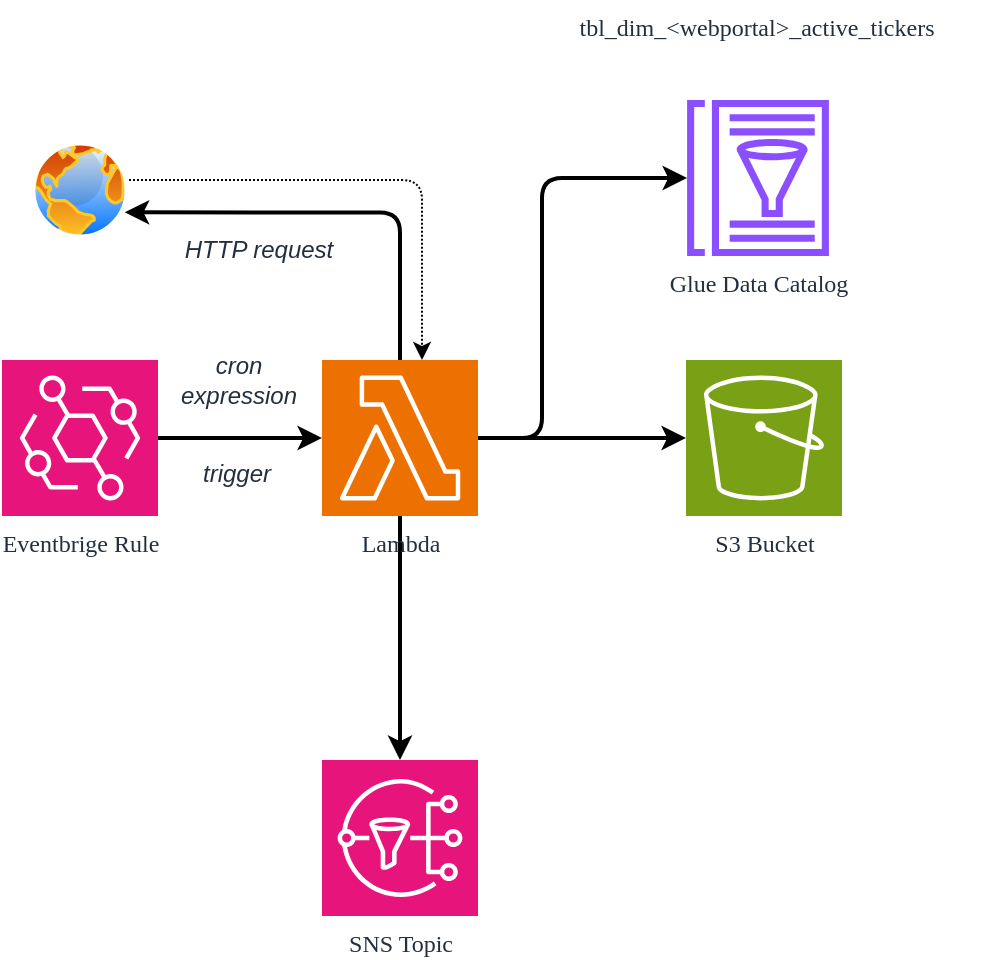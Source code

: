 <mxfile>
    <diagram id="pKuTH1ICYwYPupLKQnVR" name="built">
        <mxGraphModel dx="1075" dy="476" grid="1" gridSize="10" guides="1" tooltips="1" connect="1" arrows="1" fold="1" page="0" pageScale="1" pageWidth="850" pageHeight="1100" background="none" math="0" shadow="0">
            <root>
                <mxCell id="0"/>
                <mxCell id="1" parent="0"/>
                <mxCell id="XTuCKv0g9gNxLLCQ7Ozg-16" value="" style="rounded=1;whiteSpace=wrap;html=1;dashed=0;sketch=0;strokeColor=light-dark(#FFFFFF,#F0F0F0);align=center;verticalAlign=top;fontFamily=Helvetica;fontSize=12;fontColor=#232F3E;fontStyle=0;fillColor=none;arcSize=11;" parent="1" vertex="1">
                    <mxGeometry x="425" y="50" width="185" height="290" as="geometry"/>
                </mxCell>
                <mxCell id="XTuCKv0g9gNxLLCQ7Ozg-3" style="edgeStyle=orthogonalEdgeStyle;html=1;strokeWidth=2;" parent="1" source="XTuCKv0g9gNxLLCQ7Ozg-1" edge="1">
                    <mxGeometry relative="1" as="geometry">
                        <mxPoint x="300" y="249" as="targetPoint"/>
                    </mxGeometry>
                </mxCell>
                <mxCell id="XTuCKv0g9gNxLLCQ7Ozg-1" value="&lt;font face=&quot;Itau Display&quot;&gt;Eventbrige Rule&lt;/font&gt;" style="sketch=0;points=[[0,0,0],[0.25,0,0],[0.5,0,0],[0.75,0,0],[1,0,0],[0,1,0],[0.25,1,0],[0.5,1,0],[0.75,1,0],[1,1,0],[0,0.25,0],[0,0.5,0],[0,0.75,0],[1,0.25,0],[1,0.5,0],[1,0.75,0]];outlineConnect=0;fontColor=#232F3E;fillColor=#E7157B;strokeColor=#ffffff;dashed=0;verticalLabelPosition=bottom;verticalAlign=top;align=center;html=1;fontSize=12;fontStyle=0;aspect=fixed;shape=mxgraph.aws4.resourceIcon;resIcon=mxgraph.aws4.eventbridge;" parent="1" vertex="1">
                    <mxGeometry x="140" y="210" width="78" height="78" as="geometry"/>
                </mxCell>
                <mxCell id="XTuCKv0g9gNxLLCQ7Ozg-8" style="edgeStyle=orthogonalEdgeStyle;shape=connector;rounded=1;html=1;entryX=1;entryY=0.75;entryDx=0;entryDy=0;strokeColor=default;strokeWidth=2;align=center;verticalAlign=middle;fontFamily=Helvetica;fontSize=12;fontColor=#232F3E;fontStyle=0;labelBackgroundColor=default;endArrow=classic;" parent="1" source="XTuCKv0g9gNxLLCQ7Ozg-4" target="XTuCKv0g9gNxLLCQ7Ozg-7" edge="1">
                    <mxGeometry relative="1" as="geometry">
                        <Array as="points">
                            <mxPoint x="339" y="136"/>
                        </Array>
                    </mxGeometry>
                </mxCell>
                <mxCell id="XTuCKv0g9gNxLLCQ7Ozg-12" style="edgeStyle=orthogonalEdgeStyle;shape=connector;rounded=1;html=1;strokeColor=default;strokeWidth=2;align=center;verticalAlign=middle;fontFamily=Helvetica;fontSize=12;fontColor=#232F3E;fontStyle=0;labelBackgroundColor=default;endArrow=classic;" parent="1" source="XTuCKv0g9gNxLLCQ7Ozg-4" target="XTuCKv0g9gNxLLCQ7Ozg-11" edge="1">
                    <mxGeometry relative="1" as="geometry"/>
                </mxCell>
                <mxCell id="XTuCKv0g9gNxLLCQ7Ozg-15" style="edgeStyle=orthogonalEdgeStyle;shape=connector;rounded=1;html=1;strokeColor=default;strokeWidth=2;align=center;verticalAlign=middle;fontFamily=Helvetica;fontSize=12;fontColor=#232F3E;fontStyle=0;labelBackgroundColor=default;endArrow=classic;" parent="1" source="XTuCKv0g9gNxLLCQ7Ozg-4" target="XTuCKv0g9gNxLLCQ7Ozg-14" edge="1">
                    <mxGeometry relative="1" as="geometry">
                        <Array as="points">
                            <mxPoint x="410" y="249"/>
                            <mxPoint x="410" y="119"/>
                        </Array>
                    </mxGeometry>
                </mxCell>
                <mxCell id="3" style="edgeStyle=orthogonalEdgeStyle;html=1;strokeWidth=2;curved=1;" parent="1" source="XTuCKv0g9gNxLLCQ7Ozg-4" target="2" edge="1">
                    <mxGeometry relative="1" as="geometry"/>
                </mxCell>
                <mxCell id="XTuCKv0g9gNxLLCQ7Ozg-4" value="&lt;font face=&quot;Itau Display&quot;&gt;Lambda&lt;/font&gt;" style="sketch=0;points=[[0,0,0],[0.25,0,0],[0.5,0,0],[0.75,0,0],[1,0,0],[0,1,0],[0.25,1,0],[0.5,1,0],[0.75,1,0],[1,1,0],[0,0.25,0],[0,0.5,0],[0,0.75,0],[1,0.25,0],[1,0.5,0],[1,0.75,0]];outlineConnect=0;fontColor=#232F3E;fillColor=#ED7100;strokeColor=#ffffff;dashed=0;verticalLabelPosition=bottom;verticalAlign=top;align=center;html=1;fontSize=12;fontStyle=0;aspect=fixed;shape=mxgraph.aws4.resourceIcon;resIcon=mxgraph.aws4.lambda;fontFamily=Helvetica;" parent="1" vertex="1">
                    <mxGeometry x="300" y="210" width="78" height="78" as="geometry"/>
                </mxCell>
                <mxCell id="XTuCKv0g9gNxLLCQ7Ozg-5" value="&lt;i&gt;cron&lt;/i&gt;&lt;div&gt;&lt;i&gt;expression&lt;/i&gt;&lt;/div&gt;" style="text;html=1;align=center;verticalAlign=middle;resizable=0;points=[];autosize=1;strokeColor=none;fillColor=none;fontFamily=Helvetica;fontSize=12;fontColor=#232F3E;fontStyle=0;" parent="1" vertex="1">
                    <mxGeometry x="218" y="200" width="80" height="40" as="geometry"/>
                </mxCell>
                <mxCell id="XTuCKv0g9gNxLLCQ7Ozg-6" value="&lt;i&gt;trigger&lt;/i&gt;" style="text;html=1;align=center;verticalAlign=middle;resizable=0;points=[];autosize=1;strokeColor=none;fillColor=none;fontFamily=Helvetica;fontSize=12;fontColor=#232F3E;fontStyle=0;" parent="1" vertex="1">
                    <mxGeometry x="227" y="252" width="60" height="30" as="geometry"/>
                </mxCell>
                <mxCell id="XTuCKv0g9gNxLLCQ7Ozg-10" style="edgeStyle=orthogonalEdgeStyle;shape=connector;rounded=1;html=1;strokeColor=default;strokeWidth=1;align=center;verticalAlign=middle;fontFamily=Helvetica;fontSize=12;fontColor=#232F3E;fontStyle=0;labelBackgroundColor=default;endArrow=classic;dashed=1;dashPattern=1 1;" parent="1" source="XTuCKv0g9gNxLLCQ7Ozg-7" target="XTuCKv0g9gNxLLCQ7Ozg-4" edge="1">
                    <mxGeometry relative="1" as="geometry">
                        <mxPoint x="360" y="200" as="targetPoint"/>
                        <Array as="points">
                            <mxPoint x="350" y="120"/>
                        </Array>
                    </mxGeometry>
                </mxCell>
                <mxCell id="XTuCKv0g9gNxLLCQ7Ozg-7" value="" style="image;aspect=fixed;perimeter=ellipsePerimeter;html=1;align=center;shadow=0;dashed=0;spacingTop=3;image=img/lib/active_directory/internet_globe.svg;sketch=0;strokeColor=#ffffff;verticalAlign=top;fontFamily=Helvetica;fontSize=12;fontColor=#232F3E;fontStyle=0;fillColor=#ED7100;" parent="1" vertex="1">
                    <mxGeometry x="154" y="100" width="50" height="50" as="geometry"/>
                </mxCell>
                <mxCell id="XTuCKv0g9gNxLLCQ7Ozg-9" value="&lt;i&gt;HTTP request&lt;/i&gt;" style="text;html=1;align=center;verticalAlign=middle;resizable=0;points=[];autosize=1;strokeColor=none;fillColor=none;fontFamily=Helvetica;fontSize=12;fontColor=#232F3E;fontStyle=0;" parent="1" vertex="1">
                    <mxGeometry x="218" y="140" width="100" height="30" as="geometry"/>
                </mxCell>
                <mxCell id="XTuCKv0g9gNxLLCQ7Ozg-11" value="&lt;font face=&quot;Itau Display&quot;&gt;S3 Bucket&lt;/font&gt;" style="sketch=0;points=[[0,0,0],[0.25,0,0],[0.5,0,0],[0.75,0,0],[1,0,0],[0,1,0],[0.25,1,0],[0.5,1,0],[0.75,1,0],[1,1,0],[0,0.25,0],[0,0.5,0],[0,0.75,0],[1,0.25,0],[1,0.5,0],[1,0.75,0]];outlineConnect=0;fontColor=#232F3E;fillColor=#7AA116;strokeColor=#ffffff;dashed=0;verticalLabelPosition=bottom;verticalAlign=top;align=center;html=1;fontSize=12;fontStyle=0;aspect=fixed;shape=mxgraph.aws4.resourceIcon;resIcon=mxgraph.aws4.s3;fontFamily=Helvetica;" parent="1" vertex="1">
                    <mxGeometry x="482" y="210" width="78" height="78" as="geometry"/>
                </mxCell>
                <mxCell id="XTuCKv0g9gNxLLCQ7Ozg-14" value="&lt;font face=&quot;Itau Display&quot;&gt;Glue Data Catalog&lt;/font&gt;" style="sketch=0;outlineConnect=0;fontColor=#232F3E;gradientColor=none;fillColor=#8C4FFF;strokeColor=none;dashed=0;verticalLabelPosition=bottom;verticalAlign=top;align=center;html=1;fontSize=12;fontStyle=0;aspect=fixed;pointerEvents=1;shape=mxgraph.aws4.glue_data_catalog;fontFamily=Helvetica;" parent="1" vertex="1">
                    <mxGeometry x="482" y="80" width="72" height="78" as="geometry"/>
                </mxCell>
                <mxCell id="XTuCKv0g9gNxLLCQ7Ozg-18" value="&lt;font face=&quot;Itau Display&quot;&gt;tbl_dim_&amp;lt;webportal&amp;gt;_active_tickers&lt;/font&gt;" style="rounded=1;whiteSpace=wrap;html=1;dashed=0;sketch=0;strokeColor=none;align=center;verticalAlign=top;fontFamily=Helvetica;fontSize=12;fontColor=#232F3E;fontStyle=0;fillColor=light-dark(#FFFFFF,#222222);arcSize=50;" parent="1" vertex="1">
                    <mxGeometry x="399.87" y="30" width="235.25" height="30" as="geometry"/>
                </mxCell>
                <mxCell id="2" value="&lt;font face=&quot;Itau Display&quot;&gt;SNS Topic&lt;/font&gt;" style="sketch=0;points=[[0,0,0],[0.25,0,0],[0.5,0,0],[0.75,0,0],[1,0,0],[0,1,0],[0.25,1,0],[0.5,1,0],[0.75,1,0],[1,1,0],[0,0.25,0],[0,0.5,0],[0,0.75,0],[1,0.25,0],[1,0.5,0],[1,0.75,0]];outlineConnect=0;fontColor=#232F3E;fillColor=#E7157B;strokeColor=#ffffff;dashed=0;verticalLabelPosition=bottom;verticalAlign=top;align=center;html=1;fontSize=12;fontStyle=0;aspect=fixed;shape=mxgraph.aws4.resourceIcon;resIcon=mxgraph.aws4.sns;" parent="1" vertex="1">
                    <mxGeometry x="300" y="410" width="78" height="78" as="geometry"/>
                </mxCell>
            </root>
        </mxGraphModel>
    </diagram>
    <diagram id="RWrHrZze-gxeabXmb29H" name="ideal">
        <mxGraphModel dx="882" dy="476" grid="1" gridSize="10" guides="1" tooltips="1" connect="1" arrows="1" fold="1" page="1" pageScale="1" pageWidth="850" pageHeight="1100" math="0" shadow="0">
            <root>
                <mxCell id="0"/>
                <mxCell id="1" parent="0"/>
                <mxCell id="4T9lWTJIlXZsUh2QOXiw-1" value="" style="points=[[0,0,0],[0.25,0,0],[0.5,0,0],[0.75,0,0],[1,0,0],[0,1,0],[0.25,1,0],[0.5,1,0],[0.75,1,0],[1,1,0],[0,0.25,0],[0,0.5,0],[0,0.75,0],[1,0.25,0],[1,0.5,0],[1,0.75,0]];outlineConnect=0;fontColor=#232F3E;fillColor=#E7157B;strokeColor=#ffffff;dashed=0;verticalLabelPosition=bottom;verticalAlign=top;align=center;html=1;fontSize=12;fontStyle=0;aspect=fixed;shape=mxgraph.aws4.resourceIcon;resIcon=mxgraph.aws4.eventbridge;rounded=0;" parent="1" vertex="1">
                    <mxGeometry x="200" y="210" width="78" height="78" as="geometry"/>
                </mxCell>
                <mxCell id="4T9lWTJIlXZsUh2QOXiw-2" style="edgeStyle=orthogonalEdgeStyle;html=1;strokeWidth=2;curved=1;rounded=0;" parent="1" source="4T9lWTJIlXZsUh2QOXiw-4" target="4T9lWTJIlXZsUh2QOXiw-5" edge="1">
                    <mxGeometry relative="1" as="geometry"/>
                </mxCell>
                <mxCell id="4T9lWTJIlXZsUh2QOXiw-3" style="edgeStyle=orthogonalEdgeStyle;shape=connector;curved=1;rounded=0;html=1;strokeColor=default;strokeWidth=2;align=center;verticalAlign=middle;fontFamily=Helvetica;fontSize=11;fontColor=default;labelBackgroundColor=default;endArrow=classic;" parent="1" source="4T9lWTJIlXZsUh2QOXiw-4" target="4T9lWTJIlXZsUh2QOXiw-13" edge="1">
                    <mxGeometry relative="1" as="geometry"/>
                </mxCell>
                <mxCell id="4T9lWTJIlXZsUh2QOXiw-4" value="" style="points=[[0,0,0],[0.25,0,0],[0.5,0,0],[0.75,0,0],[1,0,0],[0,1,0],[0.25,1,0],[0.5,1,0],[0.75,1,0],[1,1,0],[0,0.25,0],[0,0.5,0],[0,0.75,0],[1,0.25,0],[1,0.5,0],[1,0.75,0]];outlineConnect=0;fontColor=#232F3E;fillColor=#ED7100;strokeColor=#ffffff;dashed=0;verticalLabelPosition=bottom;verticalAlign=top;align=center;html=1;fontSize=12;fontStyle=0;aspect=fixed;shape=mxgraph.aws4.resourceIcon;resIcon=mxgraph.aws4.lambda;rounded=0;" parent="1" vertex="1">
                    <mxGeometry x="320" y="210" width="78" height="78" as="geometry"/>
                </mxCell>
                <mxCell id="4T9lWTJIlXZsUh2QOXiw-5" value="" style="points=[[0,0,0],[0.25,0,0],[0.5,0,0],[0.75,0,0],[1,0,0],[0,1,0],[0.25,1,0],[0.5,1,0],[0.75,1,0],[1,1,0],[0,0.25,0],[0,0.5,0],[0,0.75,0],[1,0.25,0],[1,0.5,0],[1,0.75,0]];outlineConnect=0;fontColor=#232F3E;fillColor=#C925D1;strokeColor=#ffffff;dashed=0;verticalLabelPosition=bottom;verticalAlign=top;align=center;html=1;fontSize=12;fontStyle=0;aspect=fixed;shape=mxgraph.aws4.resourceIcon;resIcon=mxgraph.aws4.dynamodb;rounded=0;" parent="1" vertex="1">
                    <mxGeometry x="320" y="80" width="78" height="78" as="geometry"/>
                </mxCell>
                <mxCell id="4T9lWTJIlXZsUh2QOXiw-6" style="edgeStyle=orthogonalEdgeStyle;html=1;strokeWidth=2;curved=1;rounded=0;" parent="1" source="4T9lWTJIlXZsUh2QOXiw-7" target="4T9lWTJIlXZsUh2QOXiw-8" edge="1">
                    <mxGeometry relative="1" as="geometry"/>
                </mxCell>
                <mxCell id="4T9lWTJIlXZsUh2QOXiw-7" value="" style="points=[[0,0,0],[0.25,0,0],[0.5,0,0],[0.75,0,0],[1,0,0],[0,1,0],[0.25,1,0],[0.5,1,0],[0.75,1,0],[1,1,0],[0,0.25,0],[0,0.5,0],[0,0.75,0],[1,0.25,0],[1,0.5,0],[1,0.75,0]];outlineConnect=0;fontColor=#232F3E;fillColor=#E7157B;strokeColor=#ffffff;dashed=0;verticalLabelPosition=bottom;verticalAlign=top;align=center;html=1;fontSize=12;fontStyle=0;aspect=fixed;shape=mxgraph.aws4.resourceIcon;resIcon=mxgraph.aws4.sqs;rounded=0;" parent="1" vertex="1">
                    <mxGeometry x="560" y="210" width="78" height="78" as="geometry"/>
                </mxCell>
                <mxCell id="4T9lWTJIlXZsUh2QOXiw-8" value="" style="points=[[0,0,0],[0.25,0,0],[0.5,0,0],[0.75,0,0],[1,0,0],[0,1,0],[0.25,1,0],[0.5,1,0],[0.75,1,0],[1,1,0],[0,0.25,0],[0,0.5,0],[0,0.75,0],[1,0.25,0],[1,0.5,0],[1,0.75,0]];outlineConnect=0;fontColor=#232F3E;fillColor=#ED7100;strokeColor=#ffffff;dashed=0;verticalLabelPosition=bottom;verticalAlign=top;align=center;html=1;fontSize=12;fontStyle=0;aspect=fixed;shape=mxgraph.aws4.resourceIcon;resIcon=mxgraph.aws4.lambda;rounded=0;" parent="1" vertex="1">
                    <mxGeometry x="680" y="210" width="78" height="78" as="geometry"/>
                </mxCell>
                <mxCell id="4T9lWTJIlXZsUh2QOXiw-9" value="" style="points=[[0,0,0],[0.25,0,0],[0.5,0,0],[0.75,0,0],[1,0,0],[0,1,0],[0.25,1,0],[0.5,1,0],[0.75,1,0],[1,1,0],[0,0.25,0],[0,0.5,0],[0,0.75,0],[1,0.25,0],[1,0.5,0],[1,0.75,0]];outlineConnect=0;fontColor=#232F3E;fillColor=#C925D1;strokeColor=#ffffff;dashed=0;verticalLabelPosition=bottom;verticalAlign=top;align=center;html=1;fontSize=12;fontStyle=0;aspect=fixed;shape=mxgraph.aws4.resourceIcon;resIcon=mxgraph.aws4.dynamodb;rounded=0;" parent="1" vertex="1">
                    <mxGeometry x="800" y="210" width="78" height="78" as="geometry"/>
                </mxCell>
                <mxCell id="4T9lWTJIlXZsUh2QOXiw-10" style="edgeStyle=orthogonalEdgeStyle;html=1;entryX=0;entryY=0.5;entryDx=0;entryDy=0;entryPerimeter=0;strokeWidth=2;curved=1;rounded=0;" parent="1" source="4T9lWTJIlXZsUh2QOXiw-1" target="4T9lWTJIlXZsUh2QOXiw-4" edge="1">
                    <mxGeometry relative="1" as="geometry"/>
                </mxCell>
                <mxCell id="4T9lWTJIlXZsUh2QOXiw-11" style="edgeStyle=orthogonalEdgeStyle;html=1;entryX=0;entryY=0.5;entryDx=0;entryDy=0;entryPerimeter=0;curved=1;strokeWidth=2;rounded=0;" parent="1" source="4T9lWTJIlXZsUh2QOXiw-8" target="4T9lWTJIlXZsUh2QOXiw-9" edge="1">
                    <mxGeometry relative="1" as="geometry"/>
                </mxCell>
                <mxCell id="4T9lWTJIlXZsUh2QOXiw-12" style="edgeStyle=orthogonalEdgeStyle;shape=connector;curved=1;rounded=0;html=1;strokeColor=default;strokeWidth=2;align=center;verticalAlign=middle;fontFamily=Helvetica;fontSize=11;fontColor=default;labelBackgroundColor=default;endArrow=classic;" parent="1" source="4T9lWTJIlXZsUh2QOXiw-13" target="4T9lWTJIlXZsUh2QOXiw-7" edge="1">
                    <mxGeometry relative="1" as="geometry"/>
                </mxCell>
                <mxCell id="4T9lWTJIlXZsUh2QOXiw-13" value="" style="sketch=0;points=[[0,0,0],[0.25,0,0],[0.5,0,0],[0.75,0,0],[1,0,0],[0,1,0],[0.25,1,0],[0.5,1,0],[0.75,1,0],[1,1,0],[0,0.25,0],[0,0.5,0],[0,0.75,0],[1,0.25,0],[1,0.5,0],[1,0.75,0]];outlineConnect=0;fontColor=#232F3E;fillColor=#E7157B;strokeColor=#ffffff;dashed=0;verticalLabelPosition=bottom;verticalAlign=top;align=center;html=1;fontSize=12;fontStyle=0;aspect=fixed;shape=mxgraph.aws4.resourceIcon;resIcon=mxgraph.aws4.sns;fontFamily=Helvetica;labelBackgroundColor=default;" parent="1" vertex="1">
                    <mxGeometry x="440" y="210" width="78" height="78" as="geometry"/>
                </mxCell>
            </root>
        </mxGraphModel>
    </diagram>
    <diagram id="nYgXCQ_IGjsGC3Td55zd" name="Page-3">
        <mxGraphModel dx="1075" dy="876" grid="1" gridSize="10" guides="1" tooltips="1" connect="1" arrows="1" fold="1" page="0" pageScale="1" pageWidth="850" pageHeight="1100" math="0" shadow="0">
            <root>
                <mxCell id="0"/>
                <mxCell id="1" parent="0"/>
                <mxCell id="sRY_Xw8htGY2SRkkOrzN-2" style="edgeStyle=orthogonalEdgeStyle;html=1;strokeWidth=2;" parent="1" source="KQP_6hiZN2o2CbKsak0q-1" target="KQP_6hiZN2o2CbKsak0q-2" edge="1">
                    <mxGeometry relative="1" as="geometry"/>
                </mxCell>
                <mxCell id="KQP_6hiZN2o2CbKsak0q-1" value="&lt;font face=&quot;Itau Display&quot;&gt;Eventbridge&lt;/font&gt;" style="sketch=0;points=[[0,0,0],[0.25,0,0],[0.5,0,0],[0.75,0,0],[1,0,0],[0,1,0],[0.25,1,0],[0.5,1,0],[0.75,1,0],[1,1,0],[0,0.25,0],[0,0.5,0],[0,0.75,0],[1,0.25,0],[1,0.5,0],[1,0.75,0]];outlineConnect=0;fontColor=#232F3E;fillColor=#E7157B;strokeColor=#ffffff;dashed=0;verticalLabelPosition=bottom;verticalAlign=top;align=center;html=1;fontSize=12;fontStyle=0;aspect=fixed;shape=mxgraph.aws4.resourceIcon;resIcon=mxgraph.aws4.eventbridge;" parent="1" vertex="1">
                    <mxGeometry x="830" y="710" width="78" height="78" as="geometry"/>
                </mxCell>
                <mxCell id="sRY_Xw8htGY2SRkkOrzN-3" style="edgeStyle=orthogonalEdgeStyle;shape=connector;rounded=1;html=1;strokeColor=default;strokeWidth=2;align=center;verticalAlign=middle;fontFamily=Helvetica;fontSize=11;fontColor=default;labelBackgroundColor=default;endArrow=classic;" parent="1" source="KQP_6hiZN2o2CbKsak0q-2" edge="1">
                    <mxGeometry relative="1" as="geometry">
                        <mxPoint x="1150.0" y="749" as="targetPoint"/>
                    </mxGeometry>
                </mxCell>
                <mxCell id="sRY_Xw8htGY2SRkkOrzN-4" style="edgeStyle=orthogonalEdgeStyle;shape=connector;rounded=1;html=1;strokeColor=default;strokeWidth=2;align=center;verticalAlign=middle;fontFamily=Helvetica;fontSize=11;fontColor=default;labelBackgroundColor=default;endArrow=classic;" parent="1" source="KQP_6hiZN2o2CbKsak0q-2" edge="1">
                    <mxGeometry relative="1" as="geometry">
                        <mxPoint x="1153.545" y="599.077" as="targetPoint"/>
                        <Array as="points">
                            <mxPoint x="1100" y="749"/>
                            <mxPoint x="1100" y="599"/>
                        </Array>
                    </mxGeometry>
                </mxCell>
                <mxCell id="sRY_Xw8htGY2SRkkOrzN-11" style="edgeStyle=orthogonalEdgeStyle;shape=connector;rounded=1;html=1;strokeColor=default;strokeWidth=2;align=center;verticalAlign=middle;fontFamily=Helvetica;fontSize=11;fontColor=default;labelBackgroundColor=default;endArrow=classic;" parent="1" target="sRY_Xw8htGY2SRkkOrzN-10" edge="1">
                    <mxGeometry relative="1" as="geometry">
                        <mxPoint x="1030" y="820" as="sourcePoint"/>
                        <Array as="points">
                            <mxPoint x="1029" y="870"/>
                            <mxPoint x="1029" y="870"/>
                        </Array>
                    </mxGeometry>
                </mxCell>
                <mxCell id="KQP_6hiZN2o2CbKsak0q-2" value="Lambda&lt;div&gt;&lt;i&gt;&lt;font style=&quot;font-size: 10px;&quot; face=&quot;Helvetica&quot;&gt;get-b3-stock-tickers&lt;/font&gt;&lt;/i&gt;&lt;/div&gt;" style="sketch=0;points=[[0,0,0],[0.25,0,0],[0.5,0,0],[0.75,0,0],[1,0,0],[0,1,0],[0.25,1,0],[0.5,1,0],[0.75,1,0],[1,1,0],[0,0.25,0],[0,0.5,0],[0,0.75,0],[1,0.25,0],[1,0.5,0],[1,0.75,0]];outlineConnect=0;fontColor=#232F3E;fillColor=#ED7100;strokeColor=#ffffff;dashed=0;verticalLabelPosition=bottom;verticalAlign=top;align=center;html=1;fontSize=12;fontStyle=0;aspect=fixed;shape=mxgraph.aws4.resourceIcon;resIcon=mxgraph.aws4.lambda;fontFamily=Itau Display;" parent="1" vertex="1">
                    <mxGeometry x="990" y="710" width="78" height="78" as="geometry"/>
                </mxCell>
                <mxCell id="sRY_Xw8htGY2SRkkOrzN-8" value="Trigger" style="text;html=1;align=center;verticalAlign=middle;resizable=0;points=[];autosize=1;strokeColor=none;fillColor=none;fontFamily=Helvetica;fontSize=11;fontColor=default;labelBackgroundColor=none;fontStyle=2" parent="1" vertex="1">
                    <mxGeometry x="919" y="720" width="60" height="30" as="geometry"/>
                </mxCell>
                <mxCell id="sRY_Xw8htGY2SRkkOrzN-9" value="Cron Expr" style="text;html=1;align=center;verticalAlign=middle;resizable=0;points=[];autosize=1;strokeColor=none;fillColor=none;fontFamily=Helvetica;fontSize=11;fontColor=default;labelBackgroundColor=none;fontStyle=2" parent="1" vertex="1">
                    <mxGeometry x="914" y="748" width="70" height="30" as="geometry"/>
                </mxCell>
                <mxCell id="sRY_Xw8htGY2SRkkOrzN-14" style="edgeStyle=orthogonalEdgeStyle;shape=connector;rounded=1;html=1;strokeColor=default;strokeWidth=2;align=center;verticalAlign=middle;fontFamily=Helvetica;fontSize=11;fontColor=default;labelBackgroundColor=default;endArrow=classic;" parent="1" source="sRY_Xw8htGY2SRkkOrzN-10" target="sRY_Xw8htGY2SRkkOrzN-13" edge="1">
                    <mxGeometry relative="1" as="geometry"/>
                </mxCell>
                <mxCell id="sRY_Xw8htGY2SRkkOrzN-10" value="SNS Topic&lt;div&gt;&lt;i&gt;&lt;font style=&quot;font-size: 10px;&quot; face=&quot;Helvetica&quot;&gt;b3-stock-tickers&lt;/font&gt;&lt;/i&gt;&lt;/div&gt;" style="sketch=0;points=[[0,0,0],[0.25,0,0],[0.5,0,0],[0.75,0,0],[1,0,0],[0,1,0],[0.25,1,0],[0.5,1,0],[0.75,1,0],[1,1,0],[0,0.25,0],[0,0.5,0],[0,0.75,0],[1,0.25,0],[1,0.5,0],[1,0.75,0]];outlineConnect=0;fontColor=#232F3E;fillColor=#E7157B;strokeColor=#ffffff;dashed=0;verticalLabelPosition=bottom;verticalAlign=top;align=center;html=1;fontSize=12;fontStyle=0;aspect=fixed;shape=mxgraph.aws4.resourceIcon;resIcon=mxgraph.aws4.sns;fontFamily=Itau Display;labelBackgroundColor=none;" parent="1" vertex="1">
                    <mxGeometry x="990" y="870" width="78" height="78" as="geometry"/>
                </mxCell>
                <mxCell id="sRY_Xw8htGY2SRkkOrzN-16" style="edgeStyle=orthogonalEdgeStyle;shape=connector;rounded=1;html=1;strokeColor=default;strokeWidth=2;align=center;verticalAlign=middle;fontFamily=Helvetica;fontSize=11;fontColor=default;labelBackgroundColor=default;endArrow=classic;" parent="1" source="sRY_Xw8htGY2SRkkOrzN-13" target="sRY_Xw8htGY2SRkkOrzN-15" edge="1">
                    <mxGeometry relative="1" as="geometry"/>
                </mxCell>
                <mxCell id="sRY_Xw8htGY2SRkkOrzN-13" value="&lt;font face=&quot;Itau Display&quot;&gt;SQS Queue&lt;/font&gt;&lt;div&gt;&lt;i style=&quot;&quot;&gt;&lt;font style=&quot;font-size: 10px;&quot; face=&quot;Helvetica&quot;&gt;some-financial-kpi&lt;/font&gt;&lt;/i&gt;&lt;/div&gt;" style="sketch=0;points=[[0,0,0],[0.25,0,0],[0.5,0,0],[0.75,0,0],[1,0,0],[0,1,0],[0.25,1,0],[0.5,1,0],[0.75,1,0],[1,1,0],[0,0.25,0],[0,0.5,0],[0,0.75,0],[1,0.25,0],[1,0.5,0],[1,0.75,0]];outlineConnect=0;fontColor=#232F3E;fillColor=#E7157B;strokeColor=#ffffff;dashed=0;verticalLabelPosition=bottom;verticalAlign=top;align=center;html=1;fontSize=12;fontStyle=0;aspect=fixed;shape=mxgraph.aws4.resourceIcon;resIcon=mxgraph.aws4.sqs;fontFamily=Helvetica;labelBackgroundColor=none;" parent="1" vertex="1">
                    <mxGeometry x="1150" y="870" width="78" height="78" as="geometry"/>
                </mxCell>
                <mxCell id="sRY_Xw8htGY2SRkkOrzN-15" value="Lambda&lt;div&gt;&lt;i&gt;&lt;font style=&quot;font-size: 10px;&quot; face=&quot;Helvetica&quot;&gt;some-financial-kpi&lt;/font&gt;&lt;/i&gt;&lt;/div&gt;" style="sketch=0;points=[[0,0,0],[0.25,0,0],[0.5,0,0],[0.75,0,0],[1,0,0],[0,1,0],[0.25,1,0],[0.5,1,0],[0.75,1,0],[1,1,0],[0,0.25,0],[0,0.5,0],[0,0.75,0],[1,0.25,0],[1,0.5,0],[1,0.75,0]];outlineConnect=0;fontColor=#232F3E;fillColor=#ED7100;strokeColor=#ffffff;dashed=0;verticalLabelPosition=bottom;verticalAlign=top;align=center;html=1;fontSize=12;fontStyle=0;aspect=fixed;shape=mxgraph.aws4.resourceIcon;resIcon=mxgraph.aws4.lambda;fontFamily=Itau Display;" parent="1" vertex="1">
                    <mxGeometry x="1310" y="870" width="78" height="78" as="geometry"/>
                </mxCell>
                <mxCell id="sRY_Xw8htGY2SRkkOrzN-17" value="&lt;font face=&quot;Itau Display&quot;&gt;S3 Bucket&lt;/font&gt;" style="sketch=0;points=[[0,0,0],[0.25,0,0],[0.5,0,0],[0.75,0,0],[1,0,0],[0,1,0],[0.25,1,0],[0.5,1,0],[0.75,1,0],[1,1,0],[0,0.25,0],[0,0.5,0],[0,0.75,0],[1,0.25,0],[1,0.5,0],[1,0.75,0]];outlineConnect=0;fontColor=#232F3E;fillColor=#7AA116;strokeColor=#ffffff;dashed=0;verticalLabelPosition=bottom;verticalAlign=top;align=center;html=1;fontSize=12;fontStyle=0;aspect=fixed;shape=mxgraph.aws4.resourceIcon;resIcon=mxgraph.aws4.s3;" parent="1" vertex="1">
                    <mxGeometry x="1150" y="710" width="78" height="78" as="geometry"/>
                </mxCell>
                <mxCell id="sRY_Xw8htGY2SRkkOrzN-18" value="&lt;font face=&quot;Itau Display&quot;&gt;Glue Data Catalog&lt;/font&gt;&lt;div&gt;&lt;font face=&quot;Helvetica&quot; style=&quot;font-size: 10px;&quot;&gt;&lt;i&gt;tbl_fundamentus_active_tickers&lt;/i&gt;&lt;/font&gt;&lt;/div&gt;" style="sketch=0;outlineConnect=0;fontColor=#232F3E;gradientColor=none;fillColor=#8C4FFF;strokeColor=none;dashed=0;verticalLabelPosition=bottom;verticalAlign=top;align=center;html=1;fontSize=12;fontStyle=0;aspect=fixed;pointerEvents=1;shape=mxgraph.aws4.glue_data_catalog;fontFamily=Helvetica;" parent="1" vertex="1">
                    <mxGeometry x="1153" y="560" width="72" height="78" as="geometry"/>
                </mxCell>
                <mxCell id="sRY_Xw8htGY2SRkkOrzN-19" style="edgeStyle=orthogonalEdgeStyle;shape=link;rounded=1;html=1;entryX=0.5;entryY=0;entryDx=0;entryDy=0;entryPerimeter=0;strokeColor=default;strokeWidth=1;align=center;verticalAlign=middle;fontFamily=Helvetica;fontSize=11;fontColor=default;labelBackgroundColor=default;endArrow=classic;opacity=70;" parent="1" target="sRY_Xw8htGY2SRkkOrzN-17" edge="1">
                    <mxGeometry relative="1" as="geometry">
                        <mxPoint x="1189" y="670" as="sourcePoint"/>
                        <Array as="points">
                            <mxPoint x="1189" y="710"/>
                        </Array>
                    </mxGeometry>
                </mxCell>
                <mxCell id="sRY_Xw8htGY2SRkkOrzN-20" value="&lt;font face=&quot;Itau Display&quot;&gt;S3 Bucket&lt;/font&gt;" style="sketch=0;points=[[0,0,0],[0.25,0,0],[0.5,0,0],[0.75,0,0],[1,0,0],[0,1,0],[0.25,1,0],[0.5,1,0],[0.75,1,0],[1,1,0],[0,0.25,0],[0,0.5,0],[0,0.75,0],[1,0.25,0],[1,0.5,0],[1,0.75,0]];outlineConnect=0;fontColor=#232F3E;fillColor=#7AA116;strokeColor=#ffffff;dashed=0;verticalLabelPosition=bottom;verticalAlign=top;align=center;html=1;fontSize=12;fontStyle=0;aspect=fixed;shape=mxgraph.aws4.resourceIcon;resIcon=mxgraph.aws4.s3;" parent="1" vertex="1">
                    <mxGeometry x="1460" y="870" width="78" height="78" as="geometry"/>
                </mxCell>
                <mxCell id="sRY_Xw8htGY2SRkkOrzN-21" value="&lt;font face=&quot;Itau Display&quot;&gt;Glue Data Catalog&lt;/font&gt;&lt;div&gt;&lt;font face=&quot;Helvetica&quot; style=&quot;font-size: 10px;&quot;&gt;&lt;i&gt;tbl_fundamentus_active_tickers&lt;/i&gt;&lt;/font&gt;&lt;/div&gt;" style="sketch=0;outlineConnect=0;fontColor=#232F3E;gradientColor=none;fillColor=#8C4FFF;strokeColor=none;dashed=0;verticalLabelPosition=bottom;verticalAlign=top;align=center;html=1;fontSize=12;fontStyle=0;aspect=fixed;pointerEvents=1;shape=mxgraph.aws4.glue_data_catalog;fontFamily=Helvetica;" parent="1" vertex="1">
                    <mxGeometry x="1463" y="720" width="72" height="78" as="geometry"/>
                </mxCell>
                <mxCell id="sRY_Xw8htGY2SRkkOrzN-22" style="edgeStyle=orthogonalEdgeStyle;shape=link;rounded=1;html=1;entryX=0.5;entryY=0;entryDx=0;entryDy=0;entryPerimeter=0;strokeColor=default;strokeWidth=1;align=center;verticalAlign=middle;fontFamily=Helvetica;fontSize=11;fontColor=default;labelBackgroundColor=default;endArrow=classic;opacity=70;" parent="1" target="sRY_Xw8htGY2SRkkOrzN-20" edge="1">
                    <mxGeometry relative="1" as="geometry">
                        <mxPoint x="1499" y="830" as="sourcePoint"/>
                        <Array as="points">
                            <mxPoint x="1499" y="870"/>
                        </Array>
                    </mxGeometry>
                </mxCell>
                <mxCell id="sRY_Xw8htGY2SRkkOrzN-27" style="edgeStyle=orthogonalEdgeStyle;shape=connector;rounded=1;html=1;strokeColor=default;strokeWidth=2;align=center;verticalAlign=middle;fontFamily=Helvetica;fontSize=11;fontColor=default;labelBackgroundColor=default;endArrow=classic;" parent="1" target="sRY_Xw8htGY2SRkkOrzN-24" edge="1">
                    <mxGeometry relative="1" as="geometry">
                        <mxPoint x="330" y="-40" as="sourcePoint"/>
                        <Array as="points">
                            <mxPoint x="330"/>
                            <mxPoint x="330"/>
                        </Array>
                    </mxGeometry>
                </mxCell>
                <mxCell id="sRY_Xw8htGY2SRkkOrzN-23" value="&lt;font face=&quot;Itau Display&quot;&gt;S3 Bucket&lt;/font&gt;&lt;div&gt;&lt;font style=&quot;font-size: 10px;&quot; face=&quot;Helvetica&quot;&gt;&lt;i&gt;brstocks-artifacts/portfolio-tickers&lt;/i&gt;&lt;/font&gt;&lt;/div&gt;" style="sketch=1;points=[[0,0,0],[0.25,0,0],[0.5,0,0],[0.75,0,0],[1,0,0],[0,1,0],[0.25,1,0],[0.5,1,0],[0.75,1,0],[1,1,0],[0,0.25,0],[0,0.5,0],[0,0.75,0],[1,0.25,0],[1,0.5,0],[1,0.75,0]];outlineConnect=0;fontColor=#232F3E;fillColor=#7AA116;strokeColor=#ffffff;dashed=0;verticalLabelPosition=bottom;verticalAlign=top;align=center;html=1;fontSize=12;fontStyle=0;aspect=fixed;shape=mxgraph.aws4.resourceIcon;resIcon=mxgraph.aws4.s3;curveFitting=1;jiggle=2;" parent="1" vertex="1">
                    <mxGeometry x="282" y="-160" width="78" height="78" as="geometry"/>
                </mxCell>
                <mxCell id="sRY_Xw8htGY2SRkkOrzN-26" style="edgeStyle=orthogonalEdgeStyle;shape=connector;rounded=1;html=1;strokeColor=default;strokeWidth=2;align=center;verticalAlign=middle;fontFamily=Helvetica;fontSize=11;fontColor=default;labelBackgroundColor=default;endArrow=classic;" parent="1" source="sRY_Xw8htGY2SRkkOrzN-24" edge="1">
                    <mxGeometry relative="1" as="geometry">
                        <mxPoint x="310" y="-40" as="targetPoint"/>
                        <Array as="points">
                            <mxPoint x="311" y="40"/>
                            <mxPoint x="311" y="40"/>
                        </Array>
                    </mxGeometry>
                </mxCell>
                <mxCell id="sRY_Xw8htGY2SRkkOrzN-39" style="edgeStyle=orthogonalEdgeStyle;shape=connector;rounded=1;html=1;strokeColor=default;strokeWidth=2;align=center;verticalAlign=middle;fontFamily=Helvetica;fontSize=11;fontColor=default;labelBackgroundColor=default;endArrow=classic;" parent="1" source="sRY_Xw8htGY2SRkkOrzN-24" target="sRY_Xw8htGY2SRkkOrzN-34" edge="1">
                    <mxGeometry relative="1" as="geometry"/>
                </mxCell>
                <mxCell id="sRY_Xw8htGY2SRkkOrzN-45" style="edgeStyle=orthogonalEdgeStyle;shape=connector;rounded=1;html=1;strokeColor=default;strokeWidth=2;align=center;verticalAlign=middle;fontFamily=Helvetica;fontSize=11;fontColor=default;labelBackgroundColor=default;endArrow=classic;" parent="1" target="sRY_Xw8htGY2SRkkOrzN-44" edge="1">
                    <mxGeometry relative="1" as="geometry">
                        <mxPoint x="321" y="160" as="sourcePoint"/>
                    </mxGeometry>
                </mxCell>
                <mxCell id="sRY_Xw8htGY2SRkkOrzN-24" value="Lambda&lt;div&gt;&lt;i&gt;&lt;font style=&quot;font-size: 10px;&quot; face=&quot;Helvetica&quot;&gt;set-personal-portfolio-tickers&lt;/font&gt;&lt;/i&gt;&lt;/div&gt;" style="sketch=0;points=[[0,0,0],[0.25,0,0],[0.5,0,0],[0.75,0,0],[1,0,0],[0,1,0],[0.25,1,0],[0.5,1,0],[0.75,1,0],[1,1,0],[0,0.25,0],[0,0.5,0],[0,0.75,0],[1,0.25,0],[1,0.5,0],[1,0.75,0]];outlineConnect=0;fontColor=#232F3E;fillColor=#ED7100;strokeColor=#ffffff;dashed=0;verticalLabelPosition=bottom;verticalAlign=top;align=center;html=1;fontSize=12;fontStyle=0;aspect=fixed;shape=mxgraph.aws4.resourceIcon;resIcon=mxgraph.aws4.lambda;fontFamily=Itau Display;" parent="1" vertex="1">
                    <mxGeometry x="282" y="40" width="78" height="78" as="geometry"/>
                </mxCell>
                <mxCell id="sRY_Xw8htGY2SRkkOrzN-29" style="edgeStyle=orthogonalEdgeStyle;shape=connector;rounded=1;html=1;strokeColor=default;strokeWidth=2;align=center;verticalAlign=middle;fontFamily=Helvetica;fontSize=11;fontColor=default;labelBackgroundColor=default;endArrow=classic;" parent="1" source="sRY_Xw8htGY2SRkkOrzN-25" target="sRY_Xw8htGY2SRkkOrzN-24" edge="1">
                    <mxGeometry relative="1" as="geometry"/>
                </mxCell>
                <mxCell id="sRY_Xw8htGY2SRkkOrzN-25" value="&lt;font face=&quot;Itau Display&quot;&gt;Eventbridge&lt;/font&gt;" style="sketch=0;points=[[0,0,0],[0.25,0,0],[0.5,0,0],[0.75,0,0],[1,0,0],[0,1,0],[0.25,1,0],[0.5,1,0],[0.75,1,0],[1,1,0],[0,0.25,0],[0,0.5,0],[0,0.75,0],[1,0.25,0],[1,0.5,0],[1,0.75,0]];outlineConnect=0;fontColor=#232F3E;fillColor=#E7157B;strokeColor=#ffffff;dashed=0;verticalLabelPosition=bottom;verticalAlign=top;align=center;html=1;fontSize=12;fontStyle=0;aspect=fixed;shape=mxgraph.aws4.resourceIcon;resIcon=mxgraph.aws4.eventbridge;" parent="1" vertex="1">
                    <mxGeometry x="120" y="40" width="78" height="78" as="geometry"/>
                </mxCell>
                <mxCell id="sRY_Xw8htGY2SRkkOrzN-41" style="edgeStyle=orthogonalEdgeStyle;shape=connector;rounded=1;html=1;strokeColor=default;strokeWidth=2;align=center;verticalAlign=middle;fontFamily=Helvetica;fontSize=11;fontColor=default;labelBackgroundColor=default;endArrow=classic;" parent="1" source="sRY_Xw8htGY2SRkkOrzN-33" edge="1">
                    <mxGeometry relative="1" as="geometry">
                        <mxPoint x="639" y="-40" as="targetPoint"/>
                    </mxGeometry>
                </mxCell>
                <mxCell id="sRY_Xw8htGY2SRkkOrzN-43" style="edgeStyle=orthogonalEdgeStyle;shape=connector;rounded=1;html=1;strokeColor=default;strokeWidth=2;align=center;verticalAlign=middle;fontFamily=Helvetica;fontSize=11;fontColor=default;labelBackgroundColor=default;endArrow=classic;" parent="1" source="sRY_Xw8htGY2SRkkOrzN-33" target="sRY_Xw8htGY2SRkkOrzN-37" edge="1">
                    <mxGeometry relative="1" as="geometry"/>
                </mxCell>
                <mxCell id="sRY_Xw8htGY2SRkkOrzN-33" value="Lambda&lt;div&gt;&lt;i&gt;&lt;font style=&quot;font-size: 10px;&quot; face=&quot;Helvetica&quot;&gt;get-b3-stock-tickers&lt;/font&gt;&lt;/i&gt;&lt;/div&gt;" style="sketch=0;points=[[0,0,0],[0.25,0,0],[0.5,0,0],[0.75,0,0],[1,0,0],[0,1,0],[0.25,1,0],[0.5,1,0],[0.75,1,0],[1,1,0],[0,0.25,0],[0,0.5,0],[0,0.75,0],[1,0.25,0],[1,0.5,0],[1,0.75,0]];outlineConnect=0;fontColor=#232F3E;fillColor=#ED7100;strokeColor=#ffffff;dashed=0;verticalLabelPosition=bottom;verticalAlign=top;align=center;html=1;fontSize=12;fontStyle=0;aspect=fixed;shape=mxgraph.aws4.resourceIcon;resIcon=mxgraph.aws4.lambda;fontFamily=Itau Display;" parent="1" vertex="1">
                    <mxGeometry x="600" y="40" width="78" height="78" as="geometry"/>
                </mxCell>
                <mxCell id="sRY_Xw8htGY2SRkkOrzN-40" style="edgeStyle=orthogonalEdgeStyle;shape=connector;rounded=1;html=1;strokeColor=default;strokeWidth=2;align=center;verticalAlign=middle;fontFamily=Helvetica;fontSize=11;fontColor=default;labelBackgroundColor=default;endArrow=classic;" parent="1" source="sRY_Xw8htGY2SRkkOrzN-34" target="sRY_Xw8htGY2SRkkOrzN-33" edge="1">
                    <mxGeometry relative="1" as="geometry"/>
                </mxCell>
                <mxCell id="sRY_Xw8htGY2SRkkOrzN-34" value="&lt;font face=&quot;Itau Display&quot;&gt;SQS Queue&lt;/font&gt;&lt;div&gt;&lt;span style=&quot;font-size: 10px;&quot;&gt;&lt;i&gt;personal-portfolio-tickers&lt;/i&gt;&lt;/span&gt;&lt;/div&gt;" style="sketch=0;points=[[0,0,0],[0.25,0,0],[0.5,0,0],[0.75,0,0],[1,0,0],[0,1,0],[0.25,1,0],[0.5,1,0],[0.75,1,0],[1,1,0],[0,0.25,0],[0,0.5,0],[0,0.75,0],[1,0.25,0],[1,0.5,0],[1,0.75,0]];outlineConnect=0;fontColor=#232F3E;fillColor=#E7157B;strokeColor=#ffffff;dashed=0;verticalLabelPosition=bottom;verticalAlign=top;align=center;html=1;fontSize=12;fontStyle=0;aspect=fixed;shape=mxgraph.aws4.resourceIcon;resIcon=mxgraph.aws4.sqs;fontFamily=Helvetica;labelBackgroundColor=none;" parent="1" vertex="1">
                    <mxGeometry x="440" y="40" width="78" height="78" as="geometry"/>
                </mxCell>
                <mxCell id="sRY_Xw8htGY2SRkkOrzN-37" value="&lt;font face=&quot;Itau Display&quot;&gt;DynamoDB Table&lt;/font&gt;&lt;div&gt;&lt;font style=&quot;font-size: 10px;&quot; face=&quot;Helvetica&quot;&gt;&lt;i style=&quot;&quot;&gt;tbl_b3stocks_active_stock_tickers&lt;/i&gt;&lt;/font&gt;&lt;/div&gt;" style="sketch=0;points=[[0,0,0],[0.25,0,0],[0.5,0,0],[0.75,0,0],[1,0,0],[0,1,0],[0.25,1,0],[0.5,1,0],[0.75,1,0],[1,1,0],[0,0.25,0],[0,0.5,0],[0,0.75,0],[1,0.25,0],[1,0.5,0],[1,0.75,0]];outlineConnect=0;fontColor=#232F3E;fillColor=#C925D1;strokeColor=#ffffff;dashed=0;verticalLabelPosition=bottom;verticalAlign=top;align=center;html=1;fontSize=12;fontStyle=0;aspect=fixed;shape=mxgraph.aws4.resourceIcon;resIcon=mxgraph.aws4.dynamodb;fontFamily=Helvetica;labelBackgroundColor=none;" parent="1" vertex="1">
                    <mxGeometry x="770" y="40" width="78" height="78" as="geometry"/>
                </mxCell>
                <mxCell id="sRY_Xw8htGY2SRkkOrzN-42" value="" style="image;aspect=fixed;perimeter=ellipsePerimeter;html=1;align=center;shadow=0;dashed=0;spacingTop=3;image=img/lib/active_directory/internet_globe.svg;fontFamily=Helvetica;fontSize=11;fontColor=default;labelBackgroundColor=default;" parent="1" vertex="1">
                    <mxGeometry x="614" y="-132" width="50" height="50" as="geometry"/>
                </mxCell>
                <mxCell id="sRY_Xw8htGY2SRkkOrzN-44" value="&lt;font face=&quot;Itau Display&quot;&gt;DynamoDB Table&lt;/font&gt;&lt;div&gt;&lt;font style=&quot;font-size: 10px;&quot; face=&quot;Helvetica&quot;&gt;&lt;i style=&quot;&quot;&gt;tbl_b3stocks_personal_portfolio_tickers&lt;/i&gt;&lt;/font&gt;&lt;/div&gt;" style="sketch=0;points=[[0,0,0],[0.25,0,0],[0.5,0,0],[0.75,0,0],[1,0,0],[0,1,0],[0.25,1,0],[0.5,1,0],[0.75,1,0],[1,1,0],[0,0.25,0],[0,0.5,0],[0,0.75,0],[1,0.25,0],[1,0.5,0],[1,0.75,0]];outlineConnect=0;fontColor=#232F3E;fillColor=#C925D1;strokeColor=#ffffff;dashed=0;verticalLabelPosition=bottom;verticalAlign=top;align=center;html=1;fontSize=12;fontStyle=0;aspect=fixed;shape=mxgraph.aws4.resourceIcon;resIcon=mxgraph.aws4.dynamodb;fontFamily=Helvetica;labelBackgroundColor=none;" parent="1" vertex="1">
                    <mxGeometry x="282" y="240" width="78" height="78" as="geometry"/>
                </mxCell>
            </root>
        </mxGraphModel>
    </diagram>
</mxfile>